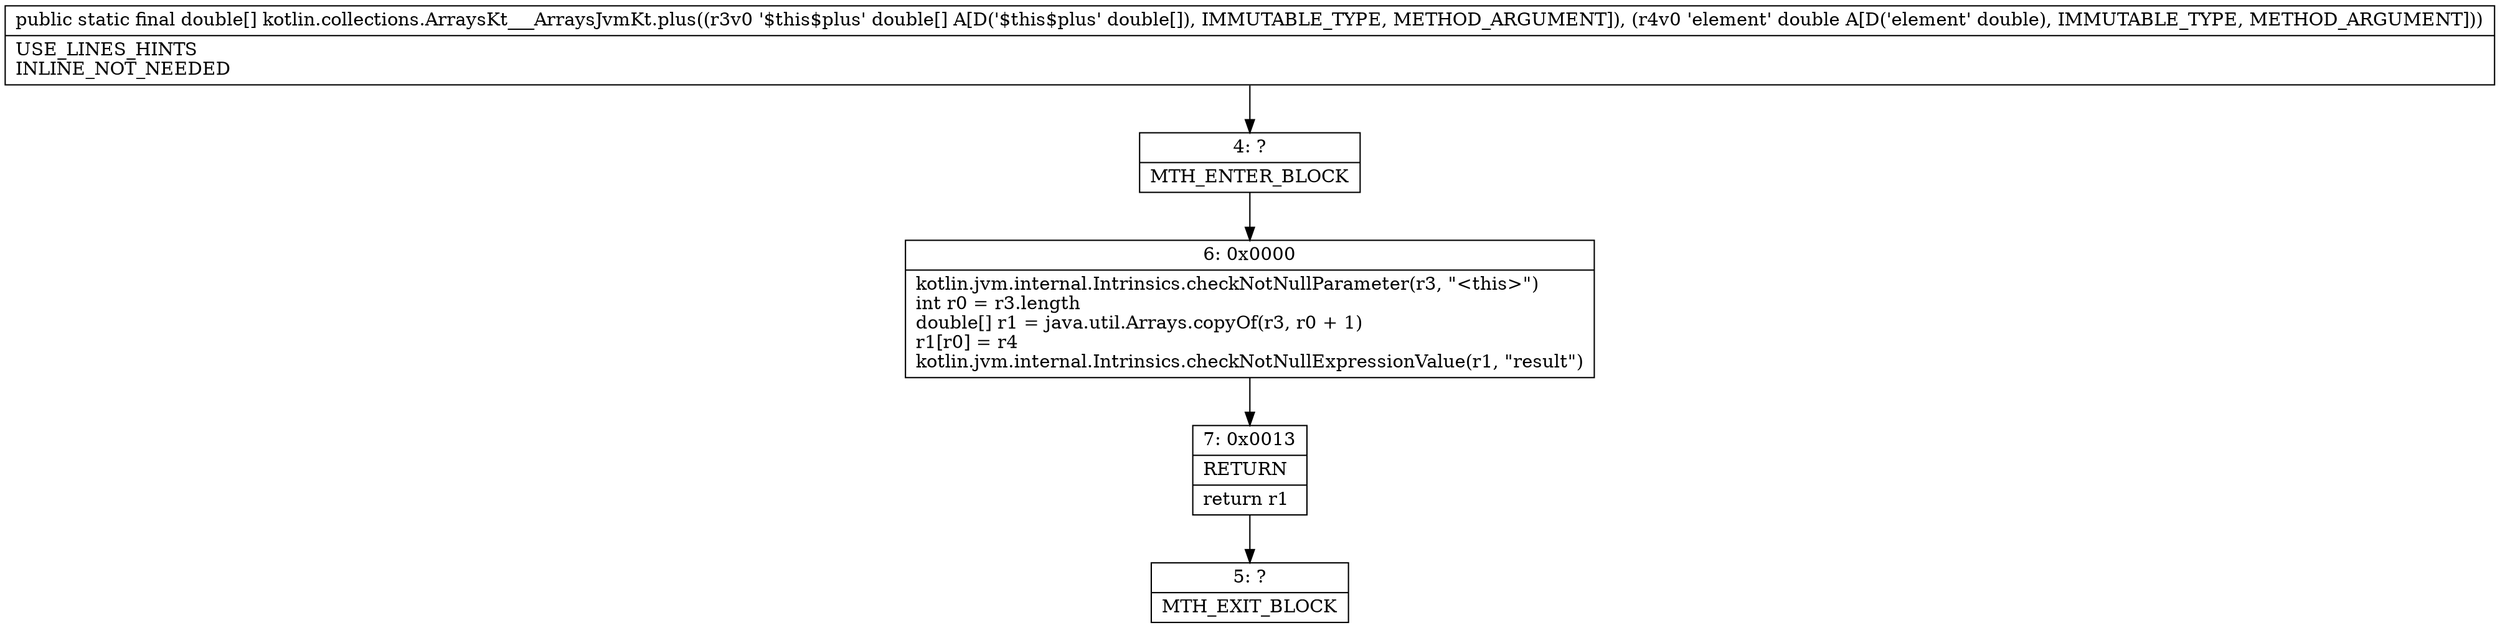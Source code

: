 digraph "CFG forkotlin.collections.ArraysKt___ArraysJvmKt.plus([DD)[D" {
Node_4 [shape=record,label="{4\:\ ?|MTH_ENTER_BLOCK\l}"];
Node_6 [shape=record,label="{6\:\ 0x0000|kotlin.jvm.internal.Intrinsics.checkNotNullParameter(r3, \"\<this\>\")\lint r0 = r3.length\ldouble[] r1 = java.util.Arrays.copyOf(r3, r0 + 1)\lr1[r0] = r4\lkotlin.jvm.internal.Intrinsics.checkNotNullExpressionValue(r1, \"result\")\l}"];
Node_7 [shape=record,label="{7\:\ 0x0013|RETURN\l|return r1\l}"];
Node_5 [shape=record,label="{5\:\ ?|MTH_EXIT_BLOCK\l}"];
MethodNode[shape=record,label="{public static final double[] kotlin.collections.ArraysKt___ArraysJvmKt.plus((r3v0 '$this$plus' double[] A[D('$this$plus' double[]), IMMUTABLE_TYPE, METHOD_ARGUMENT]), (r4v0 'element' double A[D('element' double), IMMUTABLE_TYPE, METHOD_ARGUMENT]))  | USE_LINES_HINTS\lINLINE_NOT_NEEDED\l}"];
MethodNode -> Node_4;Node_4 -> Node_6;
Node_6 -> Node_7;
Node_7 -> Node_5;
}

